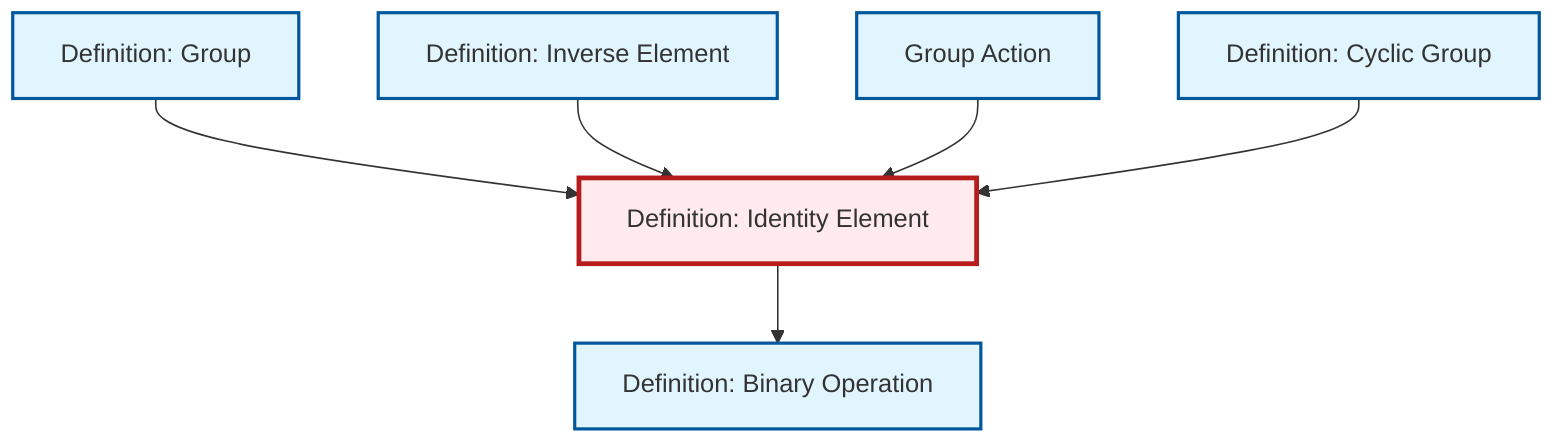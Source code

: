 graph TD
    classDef definition fill:#e1f5fe,stroke:#01579b,stroke-width:2px
    classDef theorem fill:#f3e5f5,stroke:#4a148c,stroke-width:2px
    classDef axiom fill:#fff3e0,stroke:#e65100,stroke-width:2px
    classDef example fill:#e8f5e9,stroke:#1b5e20,stroke-width:2px
    classDef current fill:#ffebee,stroke:#b71c1c,stroke-width:3px
    def-inverse-element["Definition: Inverse Element"]:::definition
    def-identity-element["Definition: Identity Element"]:::definition
    def-cyclic-group["Definition: Cyclic Group"]:::definition
    def-group-action["Group Action"]:::definition
    def-group["Definition: Group"]:::definition
    def-binary-operation["Definition: Binary Operation"]:::definition
    def-group --> def-identity-element
    def-inverse-element --> def-identity-element
    def-identity-element --> def-binary-operation
    def-group-action --> def-identity-element
    def-cyclic-group --> def-identity-element
    class def-identity-element current